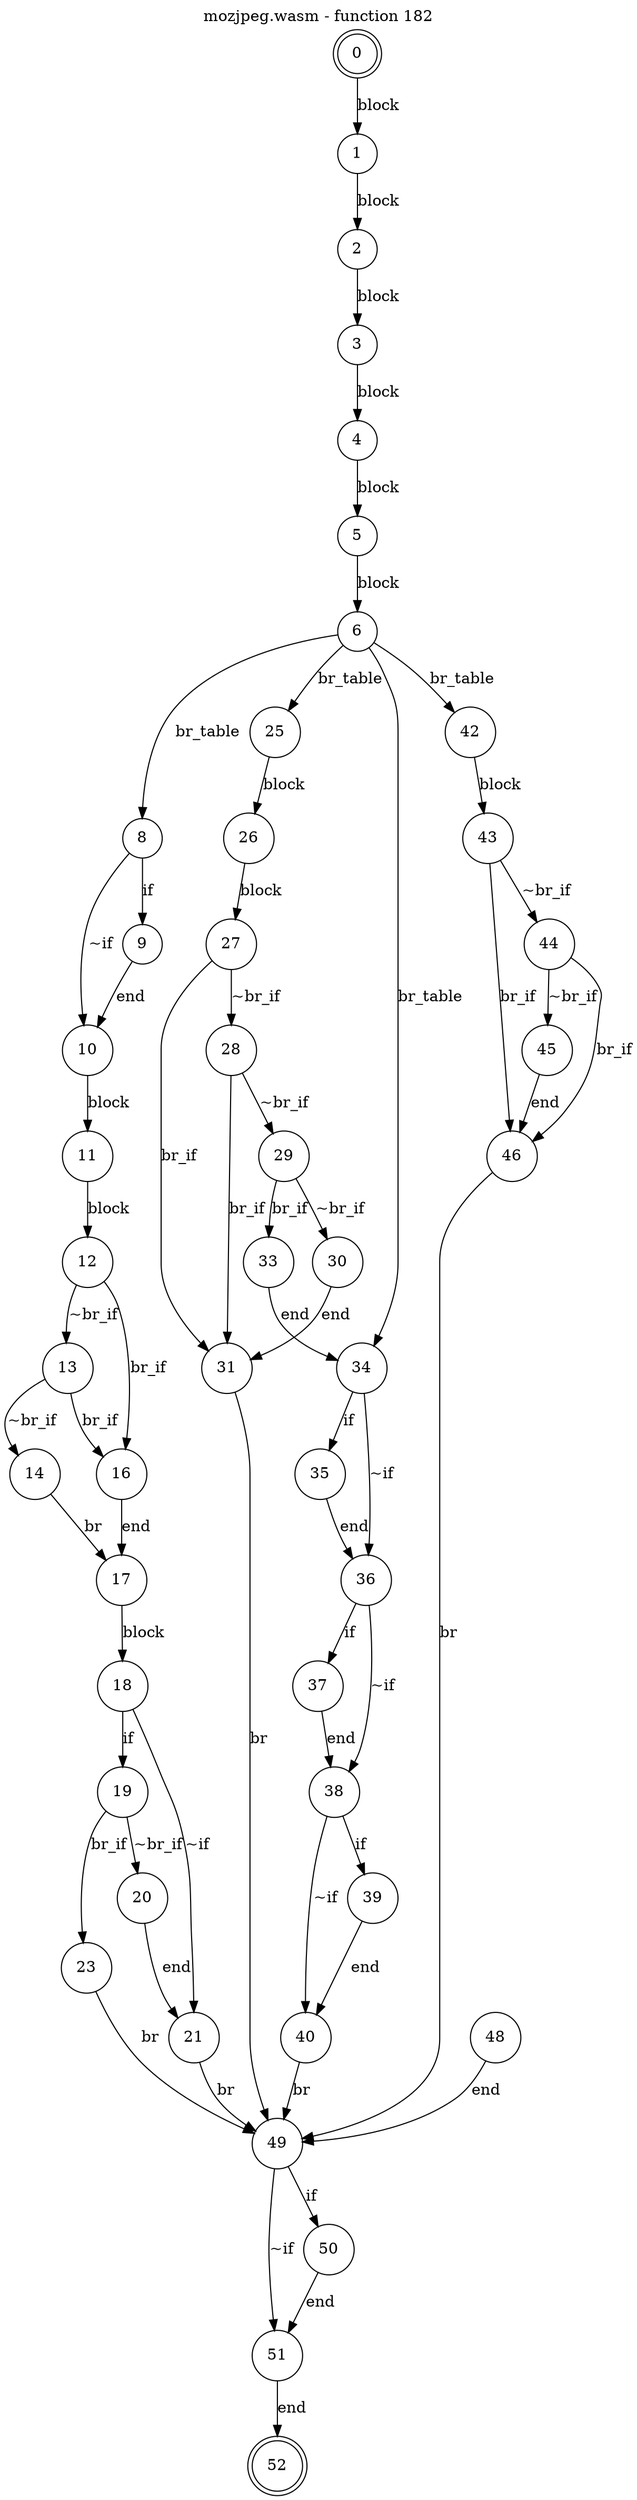 digraph finite_state_machine {
    label = "mozjpeg.wasm - function 182"
    labelloc =  t
    labelfontsize = 16
    labelfontcolor = black
    labelfontname = "Helvetica"
    node [shape = doublecircle]; 0 52;
    node [shape = circle];
    0 -> 1[label="block"];
    1 -> 2[label="block"];
    2 -> 3[label="block"];
    3 -> 4[label="block"];
    4 -> 5[label="block"];
    5 -> 6[label="block"];
    6 -> 8[label="br_table"];
    6 -> 25[label="br_table"];
    6 -> 34[label="br_table"];
    6 -> 42[label="br_table"];
    8 -> 9[label="if"];
    8 -> 10[label="~if"];
    9 -> 10[label="end"];
    10 -> 11[label="block"];
    11 -> 12[label="block"];
    12 -> 13[label="~br_if"];
    12 -> 16[label="br_if"];
    13 -> 14[label="~br_if"];
    13 -> 16[label="br_if"];
    14 -> 17[label="br"];
    16 -> 17[label="end"];
    17 -> 18[label="block"];
    18 -> 19[label="if"];
    18 -> 21[label="~if"];
    19 -> 20[label="~br_if"];
    19 -> 23[label="br_if"];
    20 -> 21[label="end"];
    21 -> 49[label="br"];
    23 -> 49[label="br"];
    25 -> 26[label="block"];
    26 -> 27[label="block"];
    27 -> 28[label="~br_if"];
    27 -> 31[label="br_if"];
    28 -> 29[label="~br_if"];
    28 -> 31[label="br_if"];
    29 -> 30[label="~br_if"];
    29 -> 33[label="br_if"];
    30 -> 31[label="end"];
    31 -> 49[label="br"];
    33 -> 34[label="end"];
    34 -> 35[label="if"];
    34 -> 36[label="~if"];
    35 -> 36[label="end"];
    36 -> 37[label="if"];
    36 -> 38[label="~if"];
    37 -> 38[label="end"];
    38 -> 39[label="if"];
    38 -> 40[label="~if"];
    39 -> 40[label="end"];
    40 -> 49[label="br"];
    42 -> 43[label="block"];
    43 -> 44[label="~br_if"];
    43 -> 46[label="br_if"];
    44 -> 45[label="~br_if"];
    44 -> 46[label="br_if"];
    45 -> 46[label="end"];
    46 -> 49[label="br"];
    48 -> 49[label="end"];
    49 -> 50[label="if"];
    49 -> 51[label="~if"];
    50 -> 51[label="end"];
    51 -> 52[label="end"];
}
